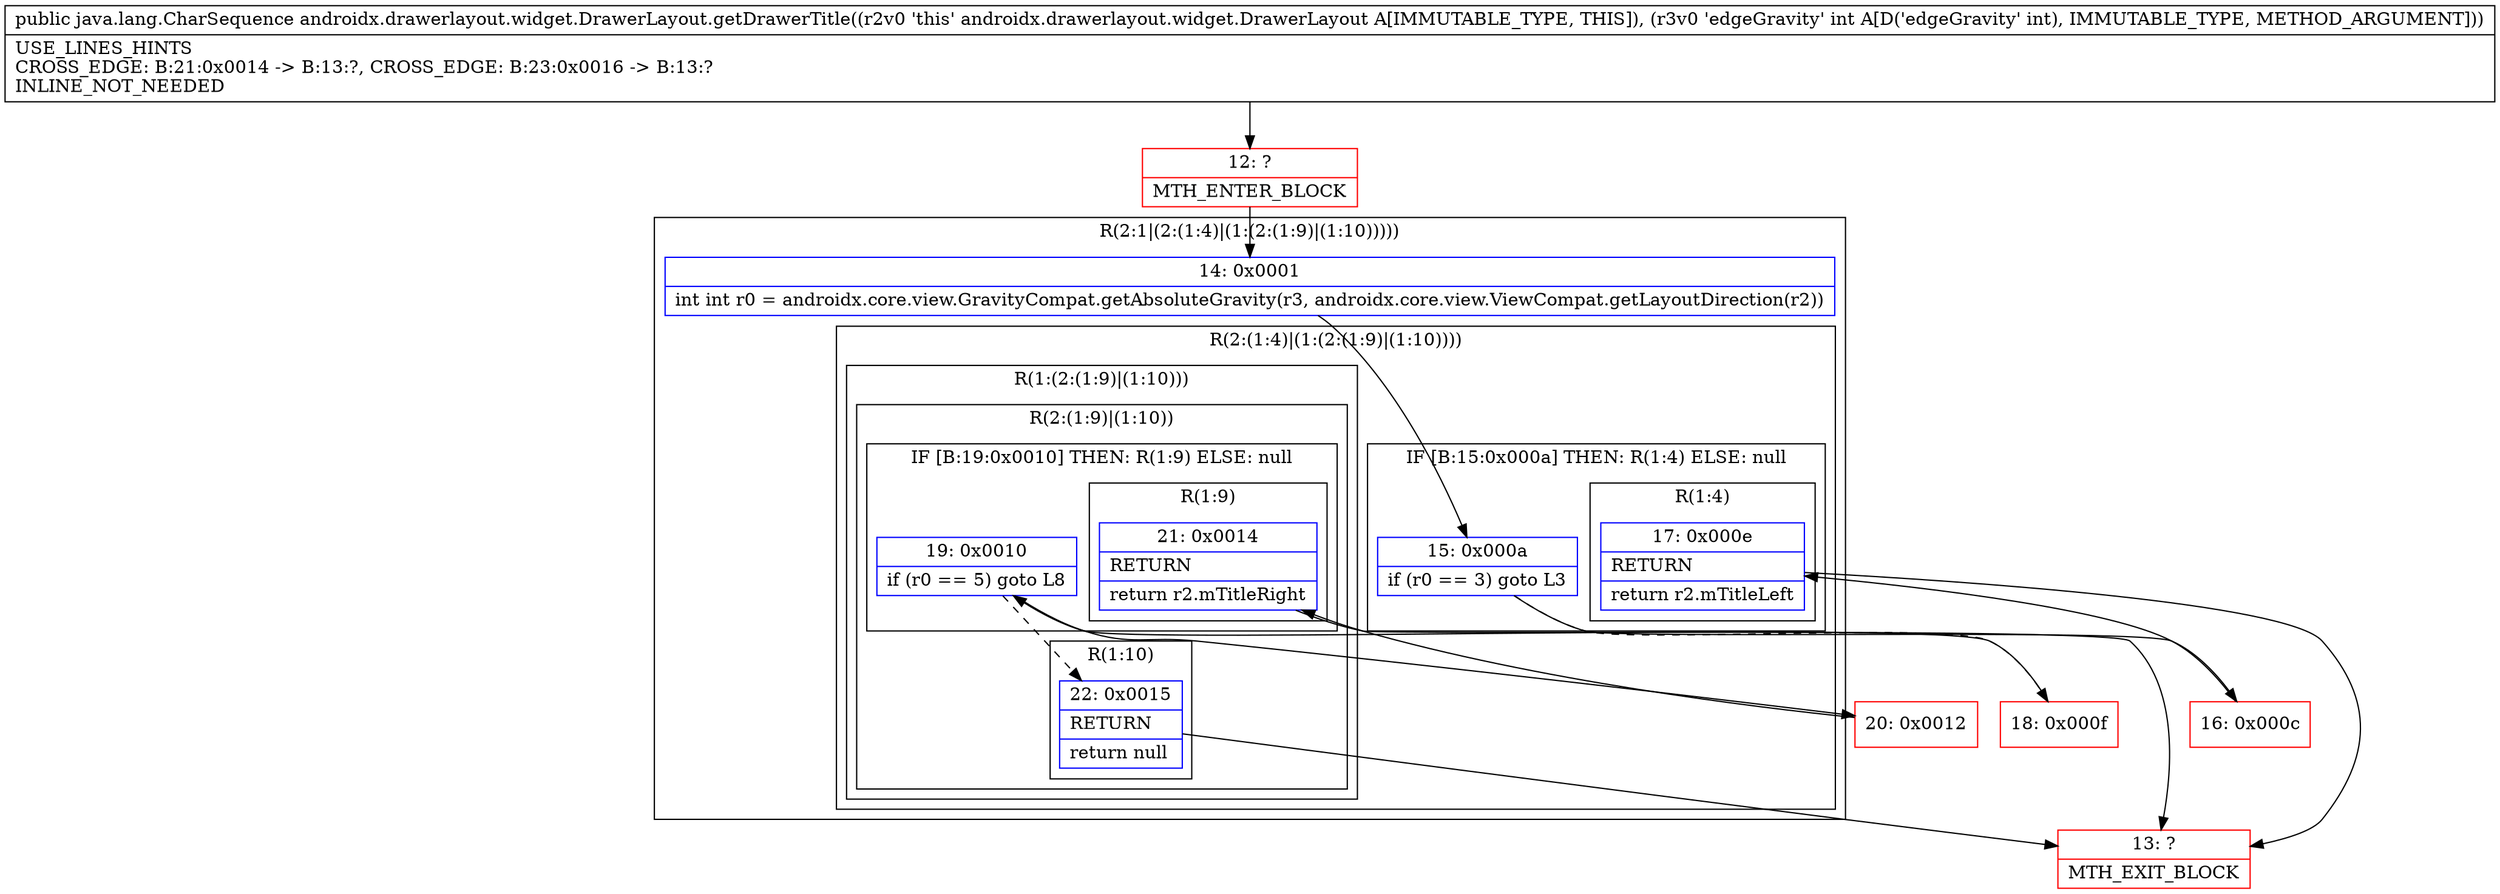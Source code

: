 digraph "CFG forandroidx.drawerlayout.widget.DrawerLayout.getDrawerTitle(I)Ljava\/lang\/CharSequence;" {
subgraph cluster_Region_1294292929 {
label = "R(2:1|(2:(1:4)|(1:(2:(1:9)|(1:10)))))";
node [shape=record,color=blue];
Node_14 [shape=record,label="{14\:\ 0x0001|int int r0 = androidx.core.view.GravityCompat.getAbsoluteGravity(r3, androidx.core.view.ViewCompat.getLayoutDirection(r2))\l}"];
subgraph cluster_Region_1297636356 {
label = "R(2:(1:4)|(1:(2:(1:9)|(1:10))))";
node [shape=record,color=blue];
subgraph cluster_IfRegion_1491912705 {
label = "IF [B:15:0x000a] THEN: R(1:4) ELSE: null";
node [shape=record,color=blue];
Node_15 [shape=record,label="{15\:\ 0x000a|if (r0 == 3) goto L3\l}"];
subgraph cluster_Region_1410843303 {
label = "R(1:4)";
node [shape=record,color=blue];
Node_17 [shape=record,label="{17\:\ 0x000e|RETURN\l|return r2.mTitleLeft\l}"];
}
}
subgraph cluster_Region_561210693 {
label = "R(1:(2:(1:9)|(1:10)))";
node [shape=record,color=blue];
subgraph cluster_Region_513827176 {
label = "R(2:(1:9)|(1:10))";
node [shape=record,color=blue];
subgraph cluster_IfRegion_245617175 {
label = "IF [B:19:0x0010] THEN: R(1:9) ELSE: null";
node [shape=record,color=blue];
Node_19 [shape=record,label="{19\:\ 0x0010|if (r0 == 5) goto L8\l}"];
subgraph cluster_Region_295155396 {
label = "R(1:9)";
node [shape=record,color=blue];
Node_21 [shape=record,label="{21\:\ 0x0014|RETURN\l|return r2.mTitleRight\l}"];
}
}
subgraph cluster_Region_2080328875 {
label = "R(1:10)";
node [shape=record,color=blue];
Node_22 [shape=record,label="{22\:\ 0x0015|RETURN\l|return null\l}"];
}
}
}
}
}
Node_12 [shape=record,color=red,label="{12\:\ ?|MTH_ENTER_BLOCK\l}"];
Node_16 [shape=record,color=red,label="{16\:\ 0x000c}"];
Node_13 [shape=record,color=red,label="{13\:\ ?|MTH_EXIT_BLOCK\l}"];
Node_18 [shape=record,color=red,label="{18\:\ 0x000f}"];
Node_20 [shape=record,color=red,label="{20\:\ 0x0012}"];
MethodNode[shape=record,label="{public java.lang.CharSequence androidx.drawerlayout.widget.DrawerLayout.getDrawerTitle((r2v0 'this' androidx.drawerlayout.widget.DrawerLayout A[IMMUTABLE_TYPE, THIS]), (r3v0 'edgeGravity' int A[D('edgeGravity' int), IMMUTABLE_TYPE, METHOD_ARGUMENT]))  | USE_LINES_HINTS\lCROSS_EDGE: B:21:0x0014 \-\> B:13:?, CROSS_EDGE: B:23:0x0016 \-\> B:13:?\lINLINE_NOT_NEEDED\l}"];
MethodNode -> Node_12;Node_14 -> Node_15;
Node_15 -> Node_16;
Node_15 -> Node_18[style=dashed];
Node_17 -> Node_13;
Node_19 -> Node_20;
Node_19 -> Node_22[style=dashed];
Node_21 -> Node_13;
Node_22 -> Node_13;
Node_12 -> Node_14;
Node_16 -> Node_17;
Node_18 -> Node_19;
Node_20 -> Node_21;
}

